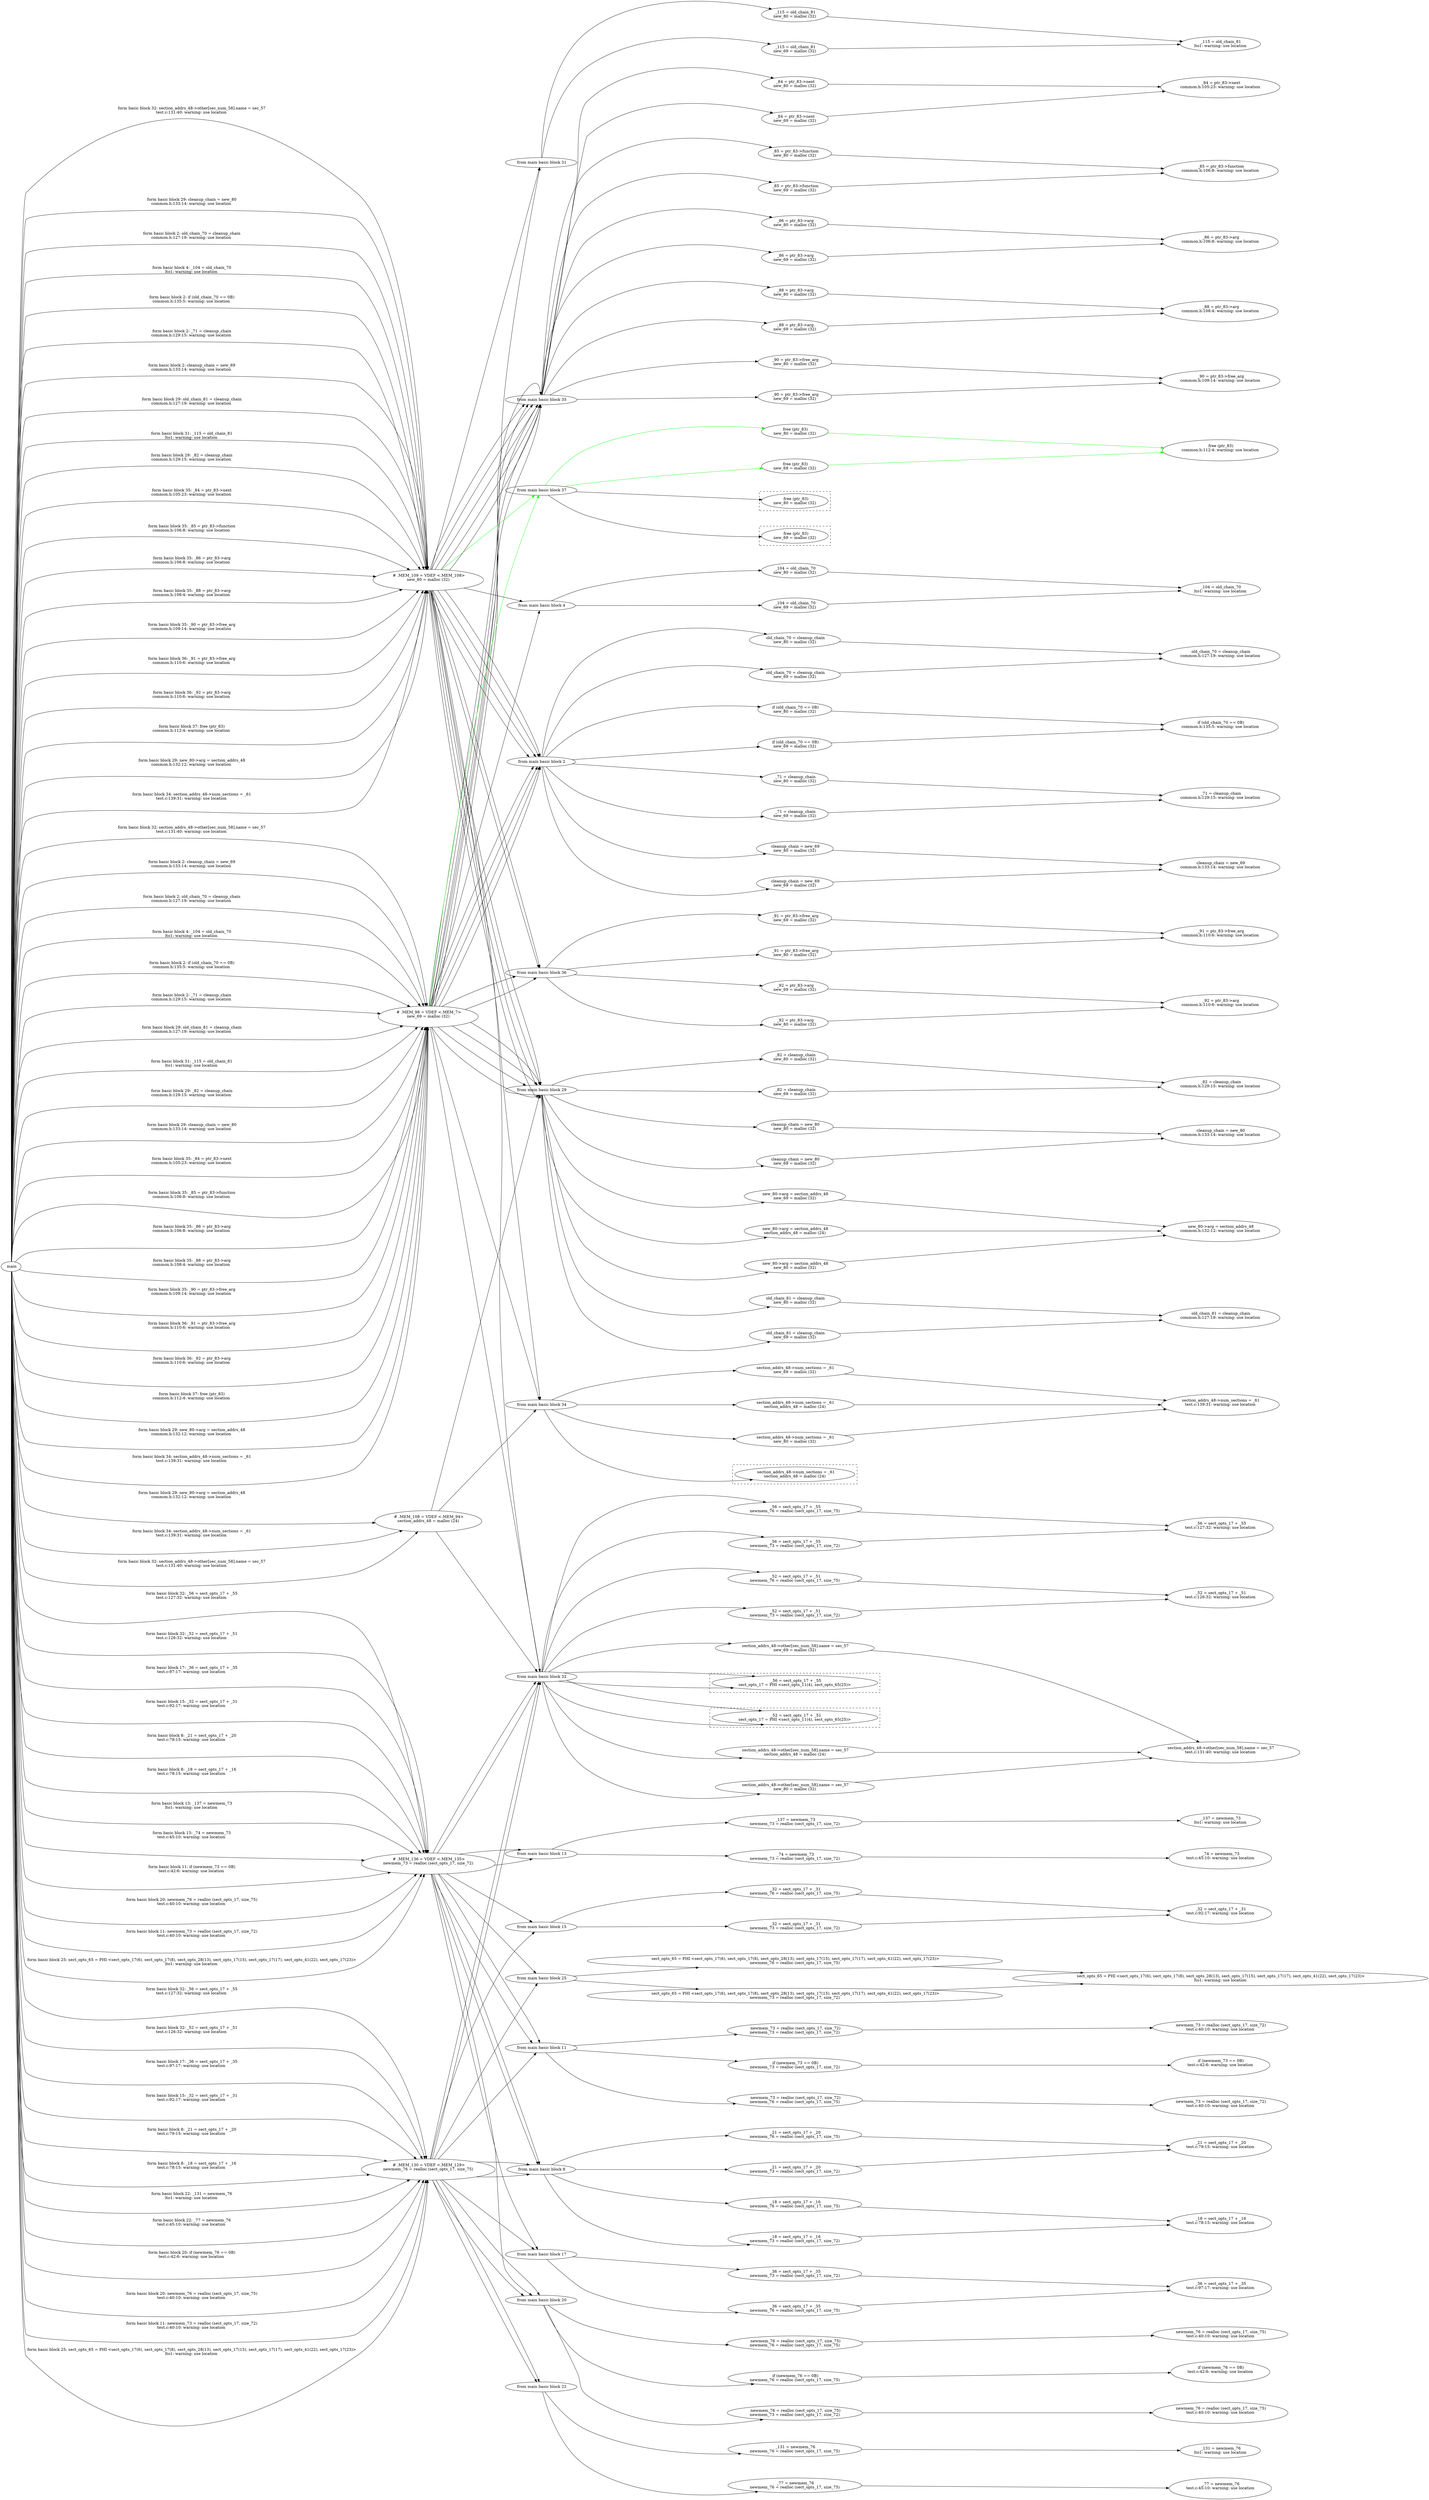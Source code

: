 digraph {constraint=false ;rankdir = LR; rank=same; nodesep=1.0; 


" main
"->


" # .MEM_98 = VDEF <.MEM_7>
new_69 = malloc (32)

"

[label=" form basic block 2: cleanup_chain = new_69
common.h:133:14: warning: use location

" ]

" # .MEM_98 = VDEF <.MEM_7>
new_69 = malloc (32)

"->

" from main basic block 2"

->" cleanup_chain = new_69
new_69 = malloc (32)
"

->" cleanup_chain = new_69
common.h:133:14: warning: use location

"

" main
"->


" # .MEM_98 = VDEF <.MEM_7>
new_69 = malloc (32)

"

[label=" form basic block 2: old_chain_70 = cleanup_chain
common.h:127:19: warning: use location

" ]

" # .MEM_98 = VDEF <.MEM_7>
new_69 = malloc (32)

"->

" from main basic block 2"

->" old_chain_70 = cleanup_chain
new_69 = malloc (32)
"

->" old_chain_70 = cleanup_chain
common.h:127:19: warning: use location

"

" main
"->


" # .MEM_98 = VDEF <.MEM_7>
new_69 = malloc (32)

"

[label=" form basic block 4: _104 = old_chain_70
lto1: warning: use location
" ]

" # .MEM_98 = VDEF <.MEM_7>
new_69 = malloc (32)

"->

" from main basic block 4"

->" _104 = old_chain_70
new_69 = malloc (32)
"

->" _104 = old_chain_70
lto1: warning: use location
"

" main
"->


" # .MEM_98 = VDEF <.MEM_7>
new_69 = malloc (32)

"

[label=" form basic block 2: if (old_chain_70 == 0B)
common.h:135:5: warning: use location

" ]

" # .MEM_98 = VDEF <.MEM_7>
new_69 = malloc (32)

"->

" from main basic block 2"

->" if (old_chain_70 == 0B)
new_69 = malloc (32)
"

->" if (old_chain_70 == 0B)
common.h:135:5: warning: use location

"


" main
"->


" # .MEM_98 = VDEF <.MEM_7>
new_69 = malloc (32)

"

[label=" form basic block 2: _71 = cleanup_chain
common.h:129:15: warning: use location

" ]

" # .MEM_98 = VDEF <.MEM_7>
new_69 = malloc (32)

"->

" from main basic block 2"

->" _71 = cleanup_chain
new_69 = malloc (32)
"

->" _71 = cleanup_chain
common.h:129:15: warning: use location

"

" main
"->


" # .MEM_98 = VDEF <.MEM_7>
new_69 = malloc (32)

"

[label=" form basic block 29: old_chain_81 = cleanup_chain
common.h:127:19: warning: use location

" ]

" # .MEM_98 = VDEF <.MEM_7>
new_69 = malloc (32)

"->

" from main basic block 29"

->" old_chain_81 = cleanup_chain
new_69 = malloc (32)
"

->" old_chain_81 = cleanup_chain
common.h:127:19: warning: use location

"

" main
"->


" # .MEM_98 = VDEF <.MEM_7>
new_69 = malloc (32)

"

[label=" form basic block 31: _115 = old_chain_81
lto1: warning: use location
" ]

" # .MEM_98 = VDEF <.MEM_7>
new_69 = malloc (32)

"->

" from main basic block 31"

->" _115 = old_chain_81
new_69 = malloc (32)
"

->" _115 = old_chain_81
lto1: warning: use location
"

" main
"->


" # .MEM_98 = VDEF <.MEM_7>
new_69 = malloc (32)

"

[label=" form basic block 29: _82 = cleanup_chain
common.h:129:15: warning: use location

" ]

" # .MEM_98 = VDEF <.MEM_7>
new_69 = malloc (32)

"->

" from main basic block 29"

->" _82 = cleanup_chain
new_69 = malloc (32)
"

->" _82 = cleanup_chain
common.h:129:15: warning: use location

"

" main
"->


" # .MEM_98 = VDEF <.MEM_7>
new_69 = malloc (32)

"

[label=" form basic block 29: cleanup_chain = new_80
common.h:133:14: warning: use location

" ]

" # .MEM_98 = VDEF <.MEM_7>
new_69 = malloc (32)

"->

" from main basic block 29"

->" cleanup_chain = new_80
new_69 = malloc (32)
"

->" cleanup_chain = new_80
common.h:133:14: warning: use location

"

" main
"->


" # .MEM_98 = VDEF <.MEM_7>
new_69 = malloc (32)

"

[label=" form basic block 35: _84 = ptr_83->next
common.h:105:23: warning: use location

" ]

" # .MEM_98 = VDEF <.MEM_7>
new_69 = malloc (32)

"->

" from main basic block 35"

->" _84 = ptr_83->next
new_69 = malloc (32)
"

->" _84 = ptr_83->next
common.h:105:23: warning: use location

"

" main
"->


" # .MEM_98 = VDEF <.MEM_7>
new_69 = malloc (32)

"

[label=" form basic block 35: _85 = ptr_83->function
common.h:106:8: warning: use location

" ]

" # .MEM_98 = VDEF <.MEM_7>
new_69 = malloc (32)

"->

" from main basic block 35"

->" _85 = ptr_83->function
new_69 = malloc (32)
"

->" _85 = ptr_83->function
common.h:106:8: warning: use location

"

" main
"->


" # .MEM_98 = VDEF <.MEM_7>
new_69 = malloc (32)

"

[label=" form basic block 35: _86 = ptr_83->arg
common.h:106:8: warning: use location

" ]

" # .MEM_98 = VDEF <.MEM_7>
new_69 = malloc (32)

"->

" from main basic block 35"

->" _86 = ptr_83->arg
new_69 = malloc (32)
"

->" _86 = ptr_83->arg
common.h:106:8: warning: use location

"

" main
"->


" # .MEM_98 = VDEF <.MEM_7>
new_69 = malloc (32)

"

[label=" form basic block 35: _88 = ptr_83->arg
common.h:108:4: warning: use location

" ]

" # .MEM_98 = VDEF <.MEM_7>
new_69 = malloc (32)

"->

" from main basic block 35"

->" _88 = ptr_83->arg
new_69 = malloc (32)
"

->" _88 = ptr_83->arg
common.h:108:4: warning: use location

"

" main
"->


" # .MEM_98 = VDEF <.MEM_7>
new_69 = malloc (32)

"

[label=" form basic block 35: _90 = ptr_83->free_arg
common.h:109:14: warning: use location

" ]

" # .MEM_98 = VDEF <.MEM_7>
new_69 = malloc (32)

"->

" from main basic block 35"

->" _90 = ptr_83->free_arg
new_69 = malloc (32)
"

->" _90 = ptr_83->free_arg
common.h:109:14: warning: use location

"

" main
"->


" # .MEM_98 = VDEF <.MEM_7>
new_69 = malloc (32)

"

[label=" form basic block 36: _91 = ptr_83->free_arg
common.h:110:6: warning: use location

" ]

" # .MEM_98 = VDEF <.MEM_7>
new_69 = malloc (32)

"->

" from main basic block 36"

->" _91 = ptr_83->free_arg
new_69 = malloc (32)
"

->" _91 = ptr_83->free_arg
common.h:110:6: warning: use location

"

" main
"->


" # .MEM_98 = VDEF <.MEM_7>
new_69 = malloc (32)

"

[label=" form basic block 36: _92 = ptr_83->arg
common.h:110:6: warning: use location

" ]

" # .MEM_98 = VDEF <.MEM_7>
new_69 = malloc (32)

"->

" from main basic block 36"

->" _92 = ptr_83->arg
new_69 = malloc (32)
"

->" _92 = ptr_83->arg
common.h:110:6: warning: use location

"

" main
"->


" # .MEM_98 = VDEF <.MEM_7>
new_69 = malloc (32)

"

[label=" form basic block 37: free (ptr_83)
common.h:112:4: warning: use location

" ]

" # .MEM_98 = VDEF <.MEM_7>
new_69 = malloc (32)

"->

" from main basic block 37"

->" free (ptr_83)
new_69 = malloc (32)
"

->" free (ptr_83)
common.h:112:4: warning: use location

"

[color="green" ]


" main
"->


" # .MEM_98 = VDEF <.MEM_7>
new_69 = malloc (32)

"

[label=" form basic block 29: new_80->arg = section_addrs_48
common.h:132:12: warning: use location

" ]

" # .MEM_98 = VDEF <.MEM_7>
new_69 = malloc (32)

"->

" from main basic block 29"

->" new_80->arg = section_addrs_48
new_69 = malloc (32)
"

->" new_80->arg = section_addrs_48
common.h:132:12: warning: use location

"

" main
"->


" # .MEM_98 = VDEF <.MEM_7>
new_69 = malloc (32)

"

[label=" form basic block 34: section_addrs_48->num_sections = _61
test.c:139:31: warning: use location

" ]

" # .MEM_98 = VDEF <.MEM_7>
new_69 = malloc (32)

"->

" from main basic block 34"

->" section_addrs_48->num_sections = _61
new_69 = malloc (32)
"

->" section_addrs_48->num_sections = _61
test.c:139:31: warning: use location

"

" main
"->


" # .MEM_98 = VDEF <.MEM_7>
new_69 = malloc (32)

"

[label=" form basic block 32: section_addrs_48->other[sec_num_58].name = sec_57
test.c:131:40: warning: use location

" ]

" # .MEM_98 = VDEF <.MEM_7>
new_69 = malloc (32)

"->

" from main basic block 32"

->" section_addrs_48->other[sec_num_58].name = sec_57
new_69 = malloc (32)
"

->" section_addrs_48->other[sec_num_58].name = sec_57
test.c:131:40: warning: use location

"

" from main basic block 37"

->subgraph cluster_889763287 { style ="dashed";"  free (ptr_83)
new_80 = malloc (32)
";}














" main
"->


" # .MEM_136 = VDEF <.MEM_135>
newmem_73 = realloc (sect_opts_17, size_72)

"

[label=" form basic block 20: newmem_76 = realloc (sect_opts_17, size_75)
test.c:40:10: warning: use location

" ]

" # .MEM_136 = VDEF <.MEM_135>
newmem_73 = realloc (sect_opts_17, size_72)

"->

" from main basic block 20"

->" newmem_76 = realloc (sect_opts_17, size_75)
newmem_73 = realloc (sect_opts_17, size_72)
"

->" newmem_76 = realloc (sect_opts_17, size_75)
test.c:40:10: warning: use location

"


" main
"->


" # .MEM_136 = VDEF <.MEM_135>
newmem_73 = realloc (sect_opts_17, size_72)

"

[label=" form basic block 11: newmem_73 = realloc (sect_opts_17, size_72)
test.c:40:10: warning: use location
" ]

" # .MEM_136 = VDEF <.MEM_135>
newmem_73 = realloc (sect_opts_17, size_72)

"->

" from main basic block 11"

->" newmem_73 = realloc (sect_opts_17, size_72)
newmem_73 = realloc (sect_opts_17, size_72)
"

->" newmem_73 = realloc (sect_opts_17, size_72)
test.c:40:10: warning: use location
"


" main
"->


" # .MEM_136 = VDEF <.MEM_135>
newmem_73 = realloc (sect_opts_17, size_72)

"

[label=" form basic block 25: sect_opts_65 = PHI <sect_opts_17(6), sect_opts_17(8), sect_opts_28(13), sect_opts_17(15), sect_opts_17(17), sect_opts_41(22), sect_opts_17(23)>
lto1: warning: use location
" ]

" # .MEM_136 = VDEF <.MEM_135>
newmem_73 = realloc (sect_opts_17, size_72)

"->

" from main basic block 25"

->" sect_opts_65 = PHI <sect_opts_17(6), sect_opts_17(8), sect_opts_28(13), sect_opts_17(15), sect_opts_17(17), sect_opts_41(22), sect_opts_17(23)>
newmem_73 = realloc (sect_opts_17, size_72)
"

->" sect_opts_65 = PHI <sect_opts_17(6), sect_opts_17(8), sect_opts_28(13), sect_opts_17(15), sect_opts_17(17), sect_opts_41(22), sect_opts_17(23)>
lto1: warning: use location
"


" main
"->


" # .MEM_136 = VDEF <.MEM_135>
newmem_73 = realloc (sect_opts_17, size_72)

"

[label=" form basic block 32: _56 = sect_opts_17 + _55
test.c:127:32: warning: use location

" ]

" # .MEM_136 = VDEF <.MEM_135>
newmem_73 = realloc (sect_opts_17, size_72)

"->

" from main basic block 32"

->" _56 = sect_opts_17 + _55
newmem_73 = realloc (sect_opts_17, size_72)
"

->" _56 = sect_opts_17 + _55
test.c:127:32: warning: use location

"

" main
"->


" # .MEM_136 = VDEF <.MEM_135>
newmem_73 = realloc (sect_opts_17, size_72)

"

[label=" form basic block 32: _52 = sect_opts_17 + _51
test.c:126:32: warning: use location

" ]

" # .MEM_136 = VDEF <.MEM_135>
newmem_73 = realloc (sect_opts_17, size_72)

"->

" from main basic block 32"

->" _52 = sect_opts_17 + _51
newmem_73 = realloc (sect_opts_17, size_72)
"

->" _52 = sect_opts_17 + _51
test.c:126:32: warning: use location

"

" main
"->


" # .MEM_136 = VDEF <.MEM_135>
newmem_73 = realloc (sect_opts_17, size_72)

"

[label=" form basic block 17: _36 = sect_opts_17 + _35
test.c:97:17: warning: use location

" ]

" # .MEM_136 = VDEF <.MEM_135>
newmem_73 = realloc (sect_opts_17, size_72)

"->

" from main basic block 17"

->" _36 = sect_opts_17 + _35
newmem_73 = realloc (sect_opts_17, size_72)
"

->" _36 = sect_opts_17 + _35
test.c:97:17: warning: use location

"

" main
"->


" # .MEM_136 = VDEF <.MEM_135>
newmem_73 = realloc (sect_opts_17, size_72)

"

[label=" form basic block 15: _32 = sect_opts_17 + _31
test.c:92:17: warning: use location

" ]

" # .MEM_136 = VDEF <.MEM_135>
newmem_73 = realloc (sect_opts_17, size_72)

"->

" from main basic block 15"

->" _32 = sect_opts_17 + _31
newmem_73 = realloc (sect_opts_17, size_72)
"

->" _32 = sect_opts_17 + _31
test.c:92:17: warning: use location

"

" main
"->


" # .MEM_136 = VDEF <.MEM_135>
newmem_73 = realloc (sect_opts_17, size_72)

"

[label=" form basic block 8: _21 = sect_opts_17 + _20
test.c:79:15: warning: use location

" ]

" # .MEM_136 = VDEF <.MEM_135>
newmem_73 = realloc (sect_opts_17, size_72)

"->

" from main basic block 8"

->" _21 = sect_opts_17 + _20
newmem_73 = realloc (sect_opts_17, size_72)
"

->" _21 = sect_opts_17 + _20
test.c:79:15: warning: use location

"

" main
"->


" # .MEM_136 = VDEF <.MEM_135>
newmem_73 = realloc (sect_opts_17, size_72)

"

[label=" form basic block 8: _18 = sect_opts_17 + _16
test.c:78:15: warning: use location

" ]

" # .MEM_136 = VDEF <.MEM_135>
newmem_73 = realloc (sect_opts_17, size_72)

"->

" from main basic block 8"

->" _18 = sect_opts_17 + _16
newmem_73 = realloc (sect_opts_17, size_72)
"

->" _18 = sect_opts_17 + _16
test.c:78:15: warning: use location

"

" main
"->


" # .MEM_136 = VDEF <.MEM_135>
newmem_73 = realloc (sect_opts_17, size_72)

"

[label=" form basic block 13: _137 = newmem_73
lto1: warning: use location
" ]

" # .MEM_136 = VDEF <.MEM_135>
newmem_73 = realloc (sect_opts_17, size_72)

"->

" from main basic block 13"

->" _137 = newmem_73
newmem_73 = realloc (sect_opts_17, size_72)
"

->" _137 = newmem_73
lto1: warning: use location
"

" main
"->


" # .MEM_136 = VDEF <.MEM_135>
newmem_73 = realloc (sect_opts_17, size_72)

"

[label=" form basic block 13: _74 = newmem_73
test.c:45:10: warning: use location

" ]

" # .MEM_136 = VDEF <.MEM_135>
newmem_73 = realloc (sect_opts_17, size_72)

"->

" from main basic block 13"

->" _74 = newmem_73
newmem_73 = realloc (sect_opts_17, size_72)
"

->" _74 = newmem_73
test.c:45:10: warning: use location

"

" main
"->


" # .MEM_136 = VDEF <.MEM_135>
newmem_73 = realloc (sect_opts_17, size_72)

"

[label=" form basic block 11: if (newmem_73 == 0B)
test.c:42:6: warning: use location

" ]

" # .MEM_136 = VDEF <.MEM_135>
newmem_73 = realloc (sect_opts_17, size_72)

"->

" from main basic block 11"

->" if (newmem_73 == 0B)
newmem_73 = realloc (sect_opts_17, size_72)
"

->" if (newmem_73 == 0B)
test.c:42:6: warning: use location

"


" from main basic block 32"

->subgraph cluster_560515298 { style ="dashed";"  _56 = sect_opts_17 + _55
sect_opts_17 = PHI <sect_opts_11(4), sect_opts_65(25)>
";}

" from main basic block 32"

->subgraph cluster_1873804786 { style ="dashed";"  _52 = sect_opts_17 + _51
sect_opts_17 = PHI <sect_opts_11(4), sect_opts_65(25)>
";}








" main
"->


" # .MEM_130 = VDEF <.MEM_129>
newmem_76 = realloc (sect_opts_17, size_75)

"

[label=" form basic block 20: newmem_76 = realloc (sect_opts_17, size_75)
test.c:40:10: warning: use location
" ]

" # .MEM_130 = VDEF <.MEM_129>
newmem_76 = realloc (sect_opts_17, size_75)

"->

" from main basic block 20"

->" newmem_76 = realloc (sect_opts_17, size_75)
newmem_76 = realloc (sect_opts_17, size_75)
"

->" newmem_76 = realloc (sect_opts_17, size_75)
test.c:40:10: warning: use location
"


" main
"->


" # .MEM_130 = VDEF <.MEM_129>
newmem_76 = realloc (sect_opts_17, size_75)

"

[label=" form basic block 11: newmem_73 = realloc (sect_opts_17, size_72)
test.c:40:10: warning: use location

" ]

" # .MEM_130 = VDEF <.MEM_129>
newmem_76 = realloc (sect_opts_17, size_75)

"->

" from main basic block 11"

->" newmem_73 = realloc (sect_opts_17, size_72)
newmem_76 = realloc (sect_opts_17, size_75)
"

->" newmem_73 = realloc (sect_opts_17, size_72)
test.c:40:10: warning: use location

"


" main
"->


" # .MEM_130 = VDEF <.MEM_129>
newmem_76 = realloc (sect_opts_17, size_75)

"

[label=" form basic block 25: sect_opts_65 = PHI <sect_opts_17(6), sect_opts_17(8), sect_opts_28(13), sect_opts_17(15), sect_opts_17(17), sect_opts_41(22), sect_opts_17(23)>
lto1: warning: use location
" ]

" # .MEM_130 = VDEF <.MEM_129>
newmem_76 = realloc (sect_opts_17, size_75)

"->

" from main basic block 25"

->" sect_opts_65 = PHI <sect_opts_17(6), sect_opts_17(8), sect_opts_28(13), sect_opts_17(15), sect_opts_17(17), sect_opts_41(22), sect_opts_17(23)>
newmem_76 = realloc (sect_opts_17, size_75)
"

->" sect_opts_65 = PHI <sect_opts_17(6), sect_opts_17(8), sect_opts_28(13), sect_opts_17(15), sect_opts_17(17), sect_opts_41(22), sect_opts_17(23)>
lto1: warning: use location
"


" main
"->


" # .MEM_130 = VDEF <.MEM_129>
newmem_76 = realloc (sect_opts_17, size_75)

"

[label=" form basic block 32: _56 = sect_opts_17 + _55
test.c:127:32: warning: use location

" ]

" # .MEM_130 = VDEF <.MEM_129>
newmem_76 = realloc (sect_opts_17, size_75)

"->

" from main basic block 32"

->" _56 = sect_opts_17 + _55
newmem_76 = realloc (sect_opts_17, size_75)
"

->" _56 = sect_opts_17 + _55
test.c:127:32: warning: use location

"

" main
"->


" # .MEM_130 = VDEF <.MEM_129>
newmem_76 = realloc (sect_opts_17, size_75)

"

[label=" form basic block 32: _52 = sect_opts_17 + _51
test.c:126:32: warning: use location

" ]

" # .MEM_130 = VDEF <.MEM_129>
newmem_76 = realloc (sect_opts_17, size_75)

"->

" from main basic block 32"

->" _52 = sect_opts_17 + _51
newmem_76 = realloc (sect_opts_17, size_75)
"

->" _52 = sect_opts_17 + _51
test.c:126:32: warning: use location

"

" main
"->


" # .MEM_130 = VDEF <.MEM_129>
newmem_76 = realloc (sect_opts_17, size_75)

"

[label=" form basic block 17: _36 = sect_opts_17 + _35
test.c:97:17: warning: use location

" ]

" # .MEM_130 = VDEF <.MEM_129>
newmem_76 = realloc (sect_opts_17, size_75)

"->

" from main basic block 17"

->" _36 = sect_opts_17 + _35
newmem_76 = realloc (sect_opts_17, size_75)
"

->" _36 = sect_opts_17 + _35
test.c:97:17: warning: use location

"

" main
"->


" # .MEM_130 = VDEF <.MEM_129>
newmem_76 = realloc (sect_opts_17, size_75)

"

[label=" form basic block 15: _32 = sect_opts_17 + _31
test.c:92:17: warning: use location

" ]

" # .MEM_130 = VDEF <.MEM_129>
newmem_76 = realloc (sect_opts_17, size_75)

"->

" from main basic block 15"

->" _32 = sect_opts_17 + _31
newmem_76 = realloc (sect_opts_17, size_75)
"

->" _32 = sect_opts_17 + _31
test.c:92:17: warning: use location

"

" main
"->


" # .MEM_130 = VDEF <.MEM_129>
newmem_76 = realloc (sect_opts_17, size_75)

"

[label=" form basic block 8: _21 = sect_opts_17 + _20
test.c:79:15: warning: use location

" ]

" # .MEM_130 = VDEF <.MEM_129>
newmem_76 = realloc (sect_opts_17, size_75)

"->

" from main basic block 8"

->" _21 = sect_opts_17 + _20
newmem_76 = realloc (sect_opts_17, size_75)
"

->" _21 = sect_opts_17 + _20
test.c:79:15: warning: use location

"

" main
"->


" # .MEM_130 = VDEF <.MEM_129>
newmem_76 = realloc (sect_opts_17, size_75)

"

[label=" form basic block 8: _18 = sect_opts_17 + _16
test.c:78:15: warning: use location

" ]

" # .MEM_130 = VDEF <.MEM_129>
newmem_76 = realloc (sect_opts_17, size_75)

"->

" from main basic block 8"

->" _18 = sect_opts_17 + _16
newmem_76 = realloc (sect_opts_17, size_75)
"

->" _18 = sect_opts_17 + _16
test.c:78:15: warning: use location

"

" main
"->


" # .MEM_130 = VDEF <.MEM_129>
newmem_76 = realloc (sect_opts_17, size_75)

"

[label=" form basic block 22: _131 = newmem_76
lto1: warning: use location
" ]

" # .MEM_130 = VDEF <.MEM_129>
newmem_76 = realloc (sect_opts_17, size_75)

"->

" from main basic block 22"

->" _131 = newmem_76
newmem_76 = realloc (sect_opts_17, size_75)
"

->" _131 = newmem_76
lto1: warning: use location
"

" main
"->


" # .MEM_130 = VDEF <.MEM_129>
newmem_76 = realloc (sect_opts_17, size_75)

"

[label=" form basic block 22: _77 = newmem_76
test.c:45:10: warning: use location

" ]

" # .MEM_130 = VDEF <.MEM_129>
newmem_76 = realloc (sect_opts_17, size_75)

"->

" from main basic block 22"

->" _77 = newmem_76
newmem_76 = realloc (sect_opts_17, size_75)
"

->" _77 = newmem_76
test.c:45:10: warning: use location

"

" main
"->


" # .MEM_130 = VDEF <.MEM_129>
newmem_76 = realloc (sect_opts_17, size_75)

"

[label=" form basic block 20: if (newmem_76 == 0B)
test.c:42:6: warning: use location

" ]

" # .MEM_130 = VDEF <.MEM_129>
newmem_76 = realloc (sect_opts_17, size_75)

"->

" from main basic block 20"

->" if (newmem_76 == 0B)
newmem_76 = realloc (sect_opts_17, size_75)
"

->" if (newmem_76 == 0B)
test.c:42:6: warning: use location

"


" from main basic block 32"

->subgraph cluster_1118372700 { style ="dashed";"  _56 = sect_opts_17 + _55
sect_opts_17 = PHI <sect_opts_11(4), sect_opts_65(25)>
";}

" from main basic block 32"

->subgraph cluster_1180227430 { style ="dashed";"  _52 = sect_opts_17 + _51
sect_opts_17 = PHI <sect_opts_11(4), sect_opts_65(25)>
";}








" main
"->


" # .MEM_108 = VDEF <.MEM_94>
section_addrs_48 = malloc (24)

"

[label=" form basic block 29: new_80->arg = section_addrs_48
common.h:132:12: warning: use location

" ]

" # .MEM_108 = VDEF <.MEM_94>
section_addrs_48 = malloc (24)

"->

" from main basic block 29"

->" new_80->arg = section_addrs_48
section_addrs_48 = malloc (24)
"

->" new_80->arg = section_addrs_48
common.h:132:12: warning: use location

"

" main
"->


" # .MEM_108 = VDEF <.MEM_94>
section_addrs_48 = malloc (24)

"

[label=" form basic block 34: section_addrs_48->num_sections = _61
test.c:139:31: warning: use location

" ]

" # .MEM_108 = VDEF <.MEM_94>
section_addrs_48 = malloc (24)

"->

" from main basic block 34"

->" section_addrs_48->num_sections = _61
section_addrs_48 = malloc (24)
"

->" section_addrs_48->num_sections = _61
test.c:139:31: warning: use location

"

" main
"->


" # .MEM_108 = VDEF <.MEM_94>
section_addrs_48 = malloc (24)

"

[label=" form basic block 32: section_addrs_48->other[sec_num_58].name = sec_57
test.c:131:40: warning: use location

" ]

" # .MEM_108 = VDEF <.MEM_94>
section_addrs_48 = malloc (24)

"->

" from main basic block 32"

->" section_addrs_48->other[sec_num_58].name = sec_57
section_addrs_48 = malloc (24)
"

->" section_addrs_48->other[sec_num_58].name = sec_57
test.c:131:40: warning: use location

"

" from main basic block 34"

->subgraph cluster_984266843 { style ="dashed";"  section_addrs_48->num_sections = _61
section_addrs_48 = malloc (24)
";}








" main
"->


" # .MEM_109 = VDEF <.MEM_108>
new_80 = malloc (32)

"

[label=" form basic block 29: cleanup_chain = new_80
common.h:133:14: warning: use location

" ]

" # .MEM_109 = VDEF <.MEM_108>
new_80 = malloc (32)

"->

" from main basic block 29"

->" cleanup_chain = new_80
new_80 = malloc (32)
"

->" cleanup_chain = new_80
common.h:133:14: warning: use location

"

" main
"->


" # .MEM_109 = VDEF <.MEM_108>
new_80 = malloc (32)

"

[label=" form basic block 2: old_chain_70 = cleanup_chain
common.h:127:19: warning: use location

" ]

" # .MEM_109 = VDEF <.MEM_108>
new_80 = malloc (32)

"->

" from main basic block 2"

->" old_chain_70 = cleanup_chain
new_80 = malloc (32)
"

->" old_chain_70 = cleanup_chain
common.h:127:19: warning: use location

"

" main
"->


" # .MEM_109 = VDEF <.MEM_108>
new_80 = malloc (32)

"

[label=" form basic block 4: _104 = old_chain_70
lto1: warning: use location
" ]

" # .MEM_109 = VDEF <.MEM_108>
new_80 = malloc (32)

"->

" from main basic block 4"

->" _104 = old_chain_70
new_80 = malloc (32)
"

->" _104 = old_chain_70
lto1: warning: use location
"

" main
"->


" # .MEM_109 = VDEF <.MEM_108>
new_80 = malloc (32)

"

[label=" form basic block 2: if (old_chain_70 == 0B)
common.h:135:5: warning: use location

" ]

" # .MEM_109 = VDEF <.MEM_108>
new_80 = malloc (32)

"->

" from main basic block 2"

->" if (old_chain_70 == 0B)
new_80 = malloc (32)
"

->" if (old_chain_70 == 0B)
common.h:135:5: warning: use location

"


" main
"->


" # .MEM_109 = VDEF <.MEM_108>
new_80 = malloc (32)

"

[label=" form basic block 2: _71 = cleanup_chain
common.h:129:15: warning: use location

" ]

" # .MEM_109 = VDEF <.MEM_108>
new_80 = malloc (32)

"->

" from main basic block 2"

->" _71 = cleanup_chain
new_80 = malloc (32)
"

->" _71 = cleanup_chain
common.h:129:15: warning: use location

"

" main
"->


" # .MEM_109 = VDEF <.MEM_108>
new_80 = malloc (32)

"

[label=" form basic block 2: cleanup_chain = new_69
common.h:133:14: warning: use location

" ]

" # .MEM_109 = VDEF <.MEM_108>
new_80 = malloc (32)

"->

" from main basic block 2"

->" cleanup_chain = new_69
new_80 = malloc (32)
"

->" cleanup_chain = new_69
common.h:133:14: warning: use location

"

" main
"->


" # .MEM_109 = VDEF <.MEM_108>
new_80 = malloc (32)

"

[label=" form basic block 29: old_chain_81 = cleanup_chain
common.h:127:19: warning: use location

" ]

" # .MEM_109 = VDEF <.MEM_108>
new_80 = malloc (32)

"->

" from main basic block 29"

->" old_chain_81 = cleanup_chain
new_80 = malloc (32)
"

->" old_chain_81 = cleanup_chain
common.h:127:19: warning: use location

"

" main
"->


" # .MEM_109 = VDEF <.MEM_108>
new_80 = malloc (32)

"

[label=" form basic block 31: _115 = old_chain_81
lto1: warning: use location
" ]

" # .MEM_109 = VDEF <.MEM_108>
new_80 = malloc (32)

"->

" from main basic block 31"

->" _115 = old_chain_81
new_80 = malloc (32)
"

->" _115 = old_chain_81
lto1: warning: use location
"

" main
"->


" # .MEM_109 = VDEF <.MEM_108>
new_80 = malloc (32)

"

[label=" form basic block 29: _82 = cleanup_chain
common.h:129:15: warning: use location

" ]

" # .MEM_109 = VDEF <.MEM_108>
new_80 = malloc (32)

"->

" from main basic block 29"

->" _82 = cleanup_chain
new_80 = malloc (32)
"

->" _82 = cleanup_chain
common.h:129:15: warning: use location

"

" main
"->


" # .MEM_109 = VDEF <.MEM_108>
new_80 = malloc (32)

"

[label=" form basic block 35: _84 = ptr_83->next
common.h:105:23: warning: use location

" ]

" # .MEM_109 = VDEF <.MEM_108>
new_80 = malloc (32)

"->

" from main basic block 35"

->" _84 = ptr_83->next
new_80 = malloc (32)
"

->" _84 = ptr_83->next
common.h:105:23: warning: use location

"

" main
"->


" # .MEM_109 = VDEF <.MEM_108>
new_80 = malloc (32)

"

[label=" form basic block 35: _85 = ptr_83->function
common.h:106:8: warning: use location

" ]

" # .MEM_109 = VDEF <.MEM_108>
new_80 = malloc (32)

"->

" from main basic block 35"

->" _85 = ptr_83->function
new_80 = malloc (32)
"

->" _85 = ptr_83->function
common.h:106:8: warning: use location

"

" main
"->


" # .MEM_109 = VDEF <.MEM_108>
new_80 = malloc (32)

"

[label=" form basic block 35: _86 = ptr_83->arg
common.h:106:8: warning: use location

" ]

" # .MEM_109 = VDEF <.MEM_108>
new_80 = malloc (32)

"->

" from main basic block 35"

->" _86 = ptr_83->arg
new_80 = malloc (32)
"

->" _86 = ptr_83->arg
common.h:106:8: warning: use location

"

" main
"->


" # .MEM_109 = VDEF <.MEM_108>
new_80 = malloc (32)

"

[label=" form basic block 35: _88 = ptr_83->arg
common.h:108:4: warning: use location

" ]

" # .MEM_109 = VDEF <.MEM_108>
new_80 = malloc (32)

"->

" from main basic block 35"

->" _88 = ptr_83->arg
new_80 = malloc (32)
"

->" _88 = ptr_83->arg
common.h:108:4: warning: use location

"

" main
"->


" # .MEM_109 = VDEF <.MEM_108>
new_80 = malloc (32)

"

[label=" form basic block 35: _90 = ptr_83->free_arg
common.h:109:14: warning: use location

" ]

" # .MEM_109 = VDEF <.MEM_108>
new_80 = malloc (32)

"->

" from main basic block 35"

->" _90 = ptr_83->free_arg
new_80 = malloc (32)
"

->" _90 = ptr_83->free_arg
common.h:109:14: warning: use location

"

" main
"->


" # .MEM_109 = VDEF <.MEM_108>
new_80 = malloc (32)

"

[label=" form basic block 36: _91 = ptr_83->free_arg
common.h:110:6: warning: use location

" ]

" # .MEM_109 = VDEF <.MEM_108>
new_80 = malloc (32)

"->

" from main basic block 36"

->" _91 = ptr_83->free_arg
new_80 = malloc (32)
"

->" _91 = ptr_83->free_arg
common.h:110:6: warning: use location

"

" main
"->


" # .MEM_109 = VDEF <.MEM_108>
new_80 = malloc (32)

"

[label=" form basic block 36: _92 = ptr_83->arg
common.h:110:6: warning: use location

" ]

" # .MEM_109 = VDEF <.MEM_108>
new_80 = malloc (32)

"->

" from main basic block 36"

->" _92 = ptr_83->arg
new_80 = malloc (32)
"

->" _92 = ptr_83->arg
common.h:110:6: warning: use location

"

" main
"->


" # .MEM_109 = VDEF <.MEM_108>
new_80 = malloc (32)

"

[label=" form basic block 37: free (ptr_83)
common.h:112:4: warning: use location

" ]

" # .MEM_109 = VDEF <.MEM_108>
new_80 = malloc (32)

"->

" from main basic block 37"

->" free (ptr_83)
new_80 = malloc (32)
"

->" free (ptr_83)
common.h:112:4: warning: use location

"

[color="green" ]


" main
"->


" # .MEM_109 = VDEF <.MEM_108>
new_80 = malloc (32)

"

[label=" form basic block 29: new_80->arg = section_addrs_48
common.h:132:12: warning: use location

" ]

" # .MEM_109 = VDEF <.MEM_108>
new_80 = malloc (32)

"->

" from main basic block 29"

->" new_80->arg = section_addrs_48
new_80 = malloc (32)
"

->" new_80->arg = section_addrs_48
common.h:132:12: warning: use location

"

" main
"->


" # .MEM_109 = VDEF <.MEM_108>
new_80 = malloc (32)

"

[label=" form basic block 34: section_addrs_48->num_sections = _61
test.c:139:31: warning: use location

" ]

" # .MEM_109 = VDEF <.MEM_108>
new_80 = malloc (32)

"->

" from main basic block 34"

->" section_addrs_48->num_sections = _61
new_80 = malloc (32)
"

->" section_addrs_48->num_sections = _61
test.c:139:31: warning: use location

"

" main
"->


" # .MEM_109 = VDEF <.MEM_108>
new_80 = malloc (32)

"

[label=" form basic block 32: section_addrs_48->other[sec_num_58].name = sec_57
test.c:131:40: warning: use location

" ]

" # .MEM_109 = VDEF <.MEM_108>
new_80 = malloc (32)

"->

" from main basic block 32"

->" section_addrs_48->other[sec_num_58].name = sec_57
new_80 = malloc (32)
"

->" section_addrs_48->other[sec_num_58].name = sec_57
test.c:131:40: warning: use location

"

" from main basic block 37"

->subgraph cluster_243245258 { style ="dashed";"  free (ptr_83)
new_69 = malloc (32)
";} }

